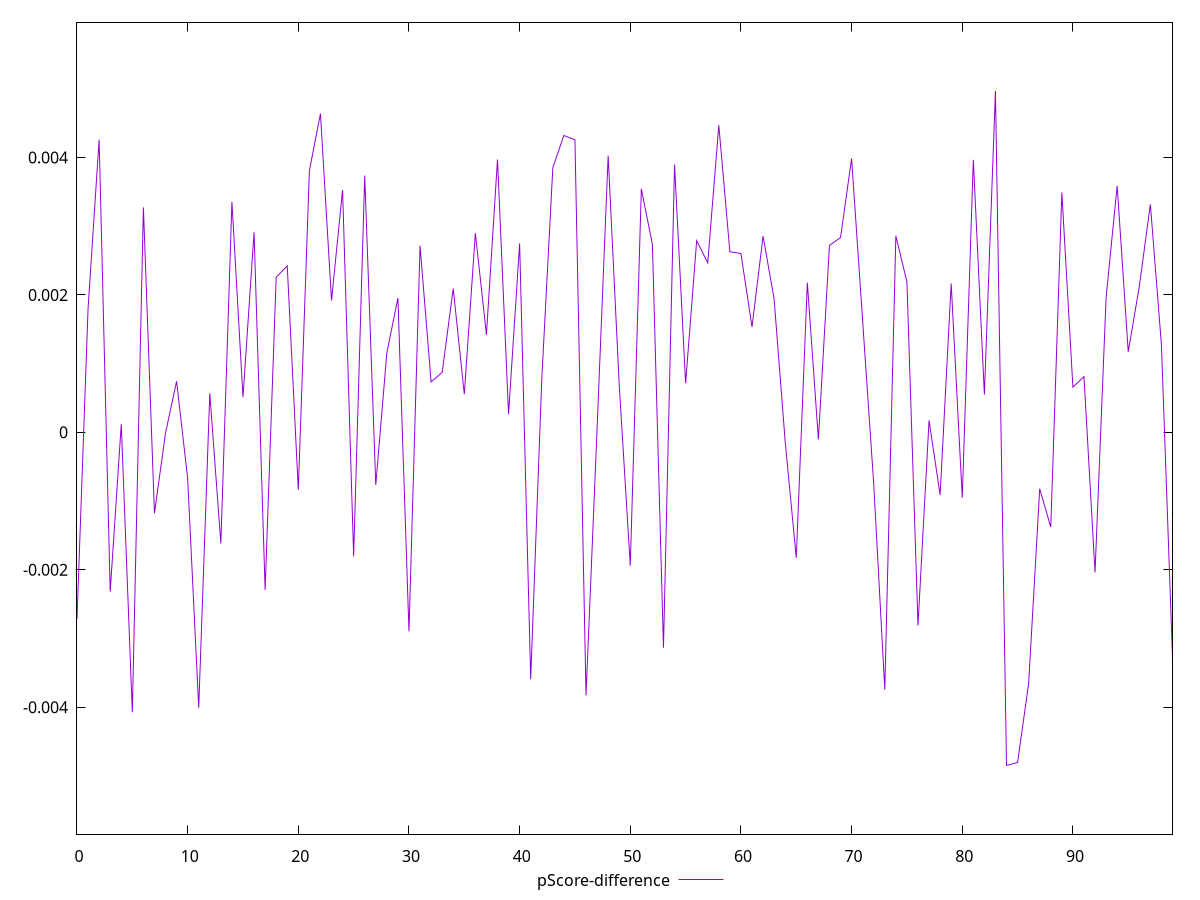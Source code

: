 reset

$pScoreDifference <<EOF
0 -0.0027187138372164465
1 0.0018024030485738196
2 0.004259793192859518
3 -0.002319353190416318
4 0.00011823262116961164
5 -0.0040732235013565266
6 0.003273322735979689
7 -0.0011778151233158285
8 -0.000010371310063539418
9 0.0007422197308412093
10 -0.000672664999411321
11 -0.004008720230658347
12 0.0005655905140692363
13 -0.0016176573569777197
14 0.003353942195197357
15 0.0005115562226308823
16 0.0029103634669509493
17 -0.002293960887049251
18 0.0022568959790082443
19 0.0024222312603523477
20 -0.000835559928219709
21 0.0038059762147217846
22 0.004638067033844062
23 0.0019186434717007872
24 0.003526075808220175
25 -0.0018061703027549836
26 0.0037367513506342265
27 -0.0007661340081631662
28 0.0011548636490292807
29 0.001954957892884246
30 -0.0028965081016607552
31 0.0027149325914443967
32 0.0007334640561270644
33 0.0008720612592328925
34 0.0020914544518153555
35 0.000553908364456901
36 0.0028973393904146993
37 0.001419894888388451
38 0.003970309199212374
39 0.0002649022723475447
40 0.002748238779102685
41 -0.0035918671893097054
42 0.0007673164263812815
43 0.0038521155817362596
44 0.004320240278603449
45 0.004255474986654906
46 -0.003828856235066458
47 0.00005547468655808796
48 0.004026503789321345
49 0.0006896813008655522
50 -0.0019402710788366528
51 0.0035419547327006917
52 0.0027330642198029054
53 -0.0031356694715615197
54 0.0038939220963184473
55 0.0007130330124233142
56 0.0027887795912254765
57 0.002465722875644061
58 0.004468417894075594
59 0.002628026484648105
60 0.0026012249706445223
61 0.0015312148966006855
62 0.0028553684032323057
63 0.0019367908034627623
64 -0.00013787116876640138
65 -0.0018283123863382933
66 0.002178542178534082
67 -0.00010404714898260004
68 0.002719934570049709
69 0.002833656566179066
70 0.003983278294474979
71 0.0016163097947358152
72 -0.0007536598014662443
73 -0.0037445988837442323
74 0.0028582631754610066
75 0.0021901516528720633
76 -0.0028111505348397126
77 0.0001739562055899091
78 -0.000911905195391749
79 0.0021654808947345616
80 -0.0009500859911399928
81 0.003965986019082046
82 0.0005500227878033614
83 0.00496718683934283
84 -0.004848369966931165
85 -0.004806349845734581
86 -0.003656088516434508
87 -0.0008223485343337167
88 -0.0013802437337172568
89 0.0034911094887226657
90 0.0006574614438250581
91 0.0008107957411428446
92 -0.0020390470045436038
93 0.0019622201649028836
94 0.0035881423077087637
95 0.0011723465341840766
96 0.00212208365541533
97 0.003318114483110368
98 0.0012699377849856308
99 -0.0032738641091532017
EOF

set key outside below
set xrange [0:99]
set yrange [-0.005848369966931165:0.00596718683934283]
set trange [-0.005848369966931165:0.00596718683934283]
set terminal svg size 640, 500 enhanced background rgb 'white'
set output "report_00025_2021-02-22T21:38:55.199Z/first-contentful-paint/samples/pages+cached+noadtech/pScore-difference/values.svg"

plot $pScoreDifference title "pScore-difference" with line

reset
